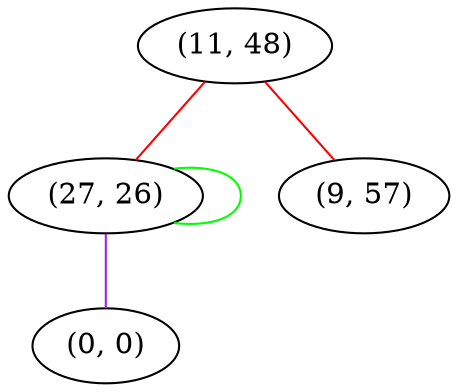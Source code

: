graph "" {
"(11, 48)";
"(27, 26)";
"(0, 0)";
"(9, 57)";
"(11, 48)" -- "(27, 26)"  [color=red, key=0, weight=1];
"(11, 48)" -- "(9, 57)"  [color=red, key=0, weight=1];
"(27, 26)" -- "(27, 26)"  [color=green, key=0, weight=2];
"(27, 26)" -- "(0, 0)"  [color=purple, key=0, weight=4];
}
